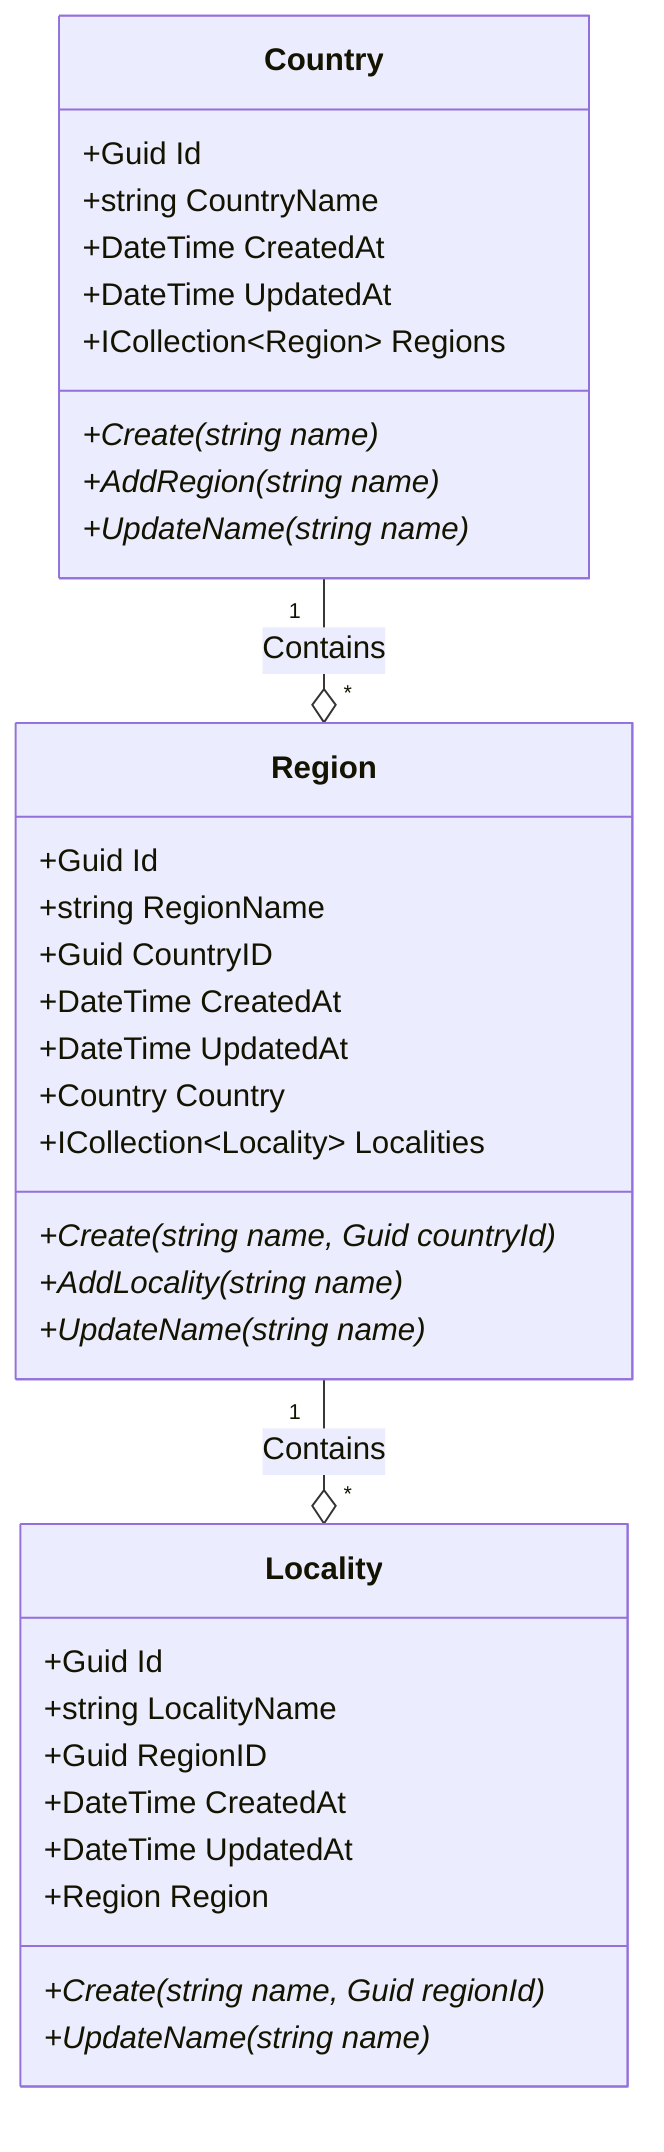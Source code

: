 classDiagram
    class Country {
        +Guid Id
        +string CountryName
        +DateTime CreatedAt
        +DateTime UpdatedAt
        +ICollection~Region~ Regions
        +Create(string name)*
        +AddRegion(string name)*
        +UpdateName(string name)*
    }

    class Region {
        +Guid Id
        +string RegionName
        +Guid CountryID
        +DateTime CreatedAt
        +DateTime UpdatedAt
        +Country Country
        +ICollection~Locality~ Localities
        +Create(string name, Guid countryId)*
        +AddLocality(string name)*
        +UpdateName(string name)*
    }

    class Locality {
        +Guid Id
        +string LocalityName
        +Guid RegionID
        +DateTime CreatedAt
        +DateTime UpdatedAt
        +Region Region
        +Create(string name, Guid regionId)*
        +UpdateName(string name)*
    }

    Country "1" --o "*" Region : Contains
    Region "1" --o "*" Locality : Contains